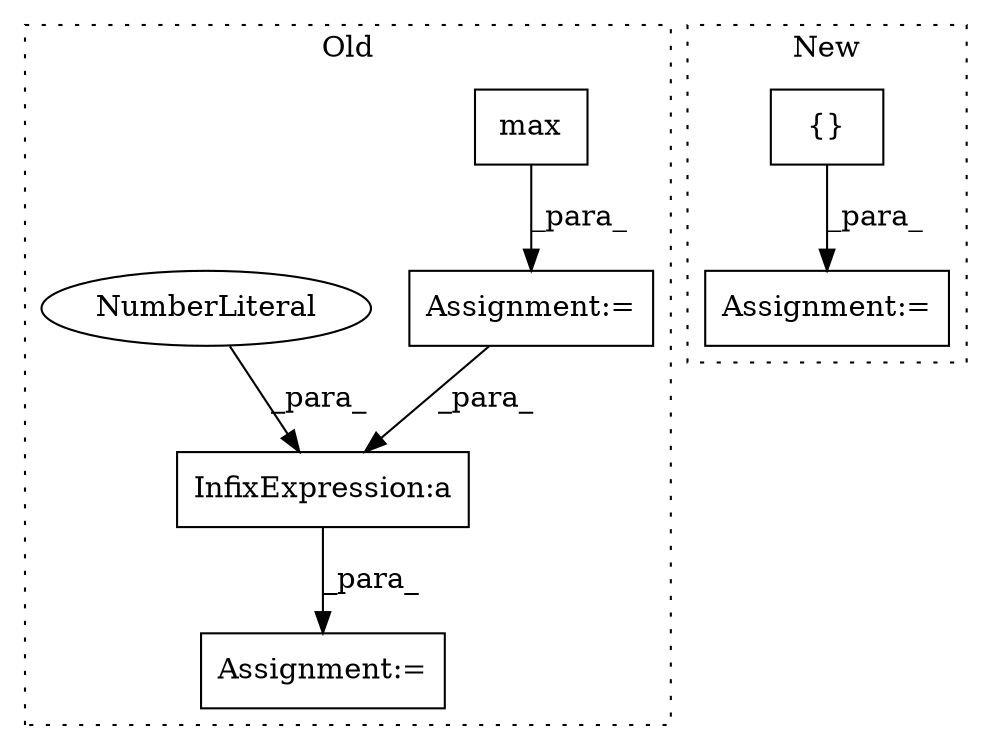 digraph G {
subgraph cluster0 {
1 [label="max" a="32" s="1312,1328" l="4,1" shape="box"];
4 [label="Assignment:=" a="7" s="1363" l="1" shape="box"];
5 [label="InfixExpression:a" a="27" s="1387" l="3" shape="box"];
6 [label="NumberLiteral" a="34" s="1390" l="1" shape="ellipse"];
7 [label="Assignment:=" a="7" s="1301" l="1" shape="box"];
label = "Old";
style="dotted";
}
subgraph cluster1 {
2 [label="{}" a="4" s="1237,1241" l="1,1" shape="box"];
3 [label="Assignment:=" a="7" s="1205" l="1" shape="box"];
label = "New";
style="dotted";
}
1 -> 7 [label="_para_"];
2 -> 3 [label="_para_"];
5 -> 4 [label="_para_"];
6 -> 5 [label="_para_"];
7 -> 5 [label="_para_"];
}